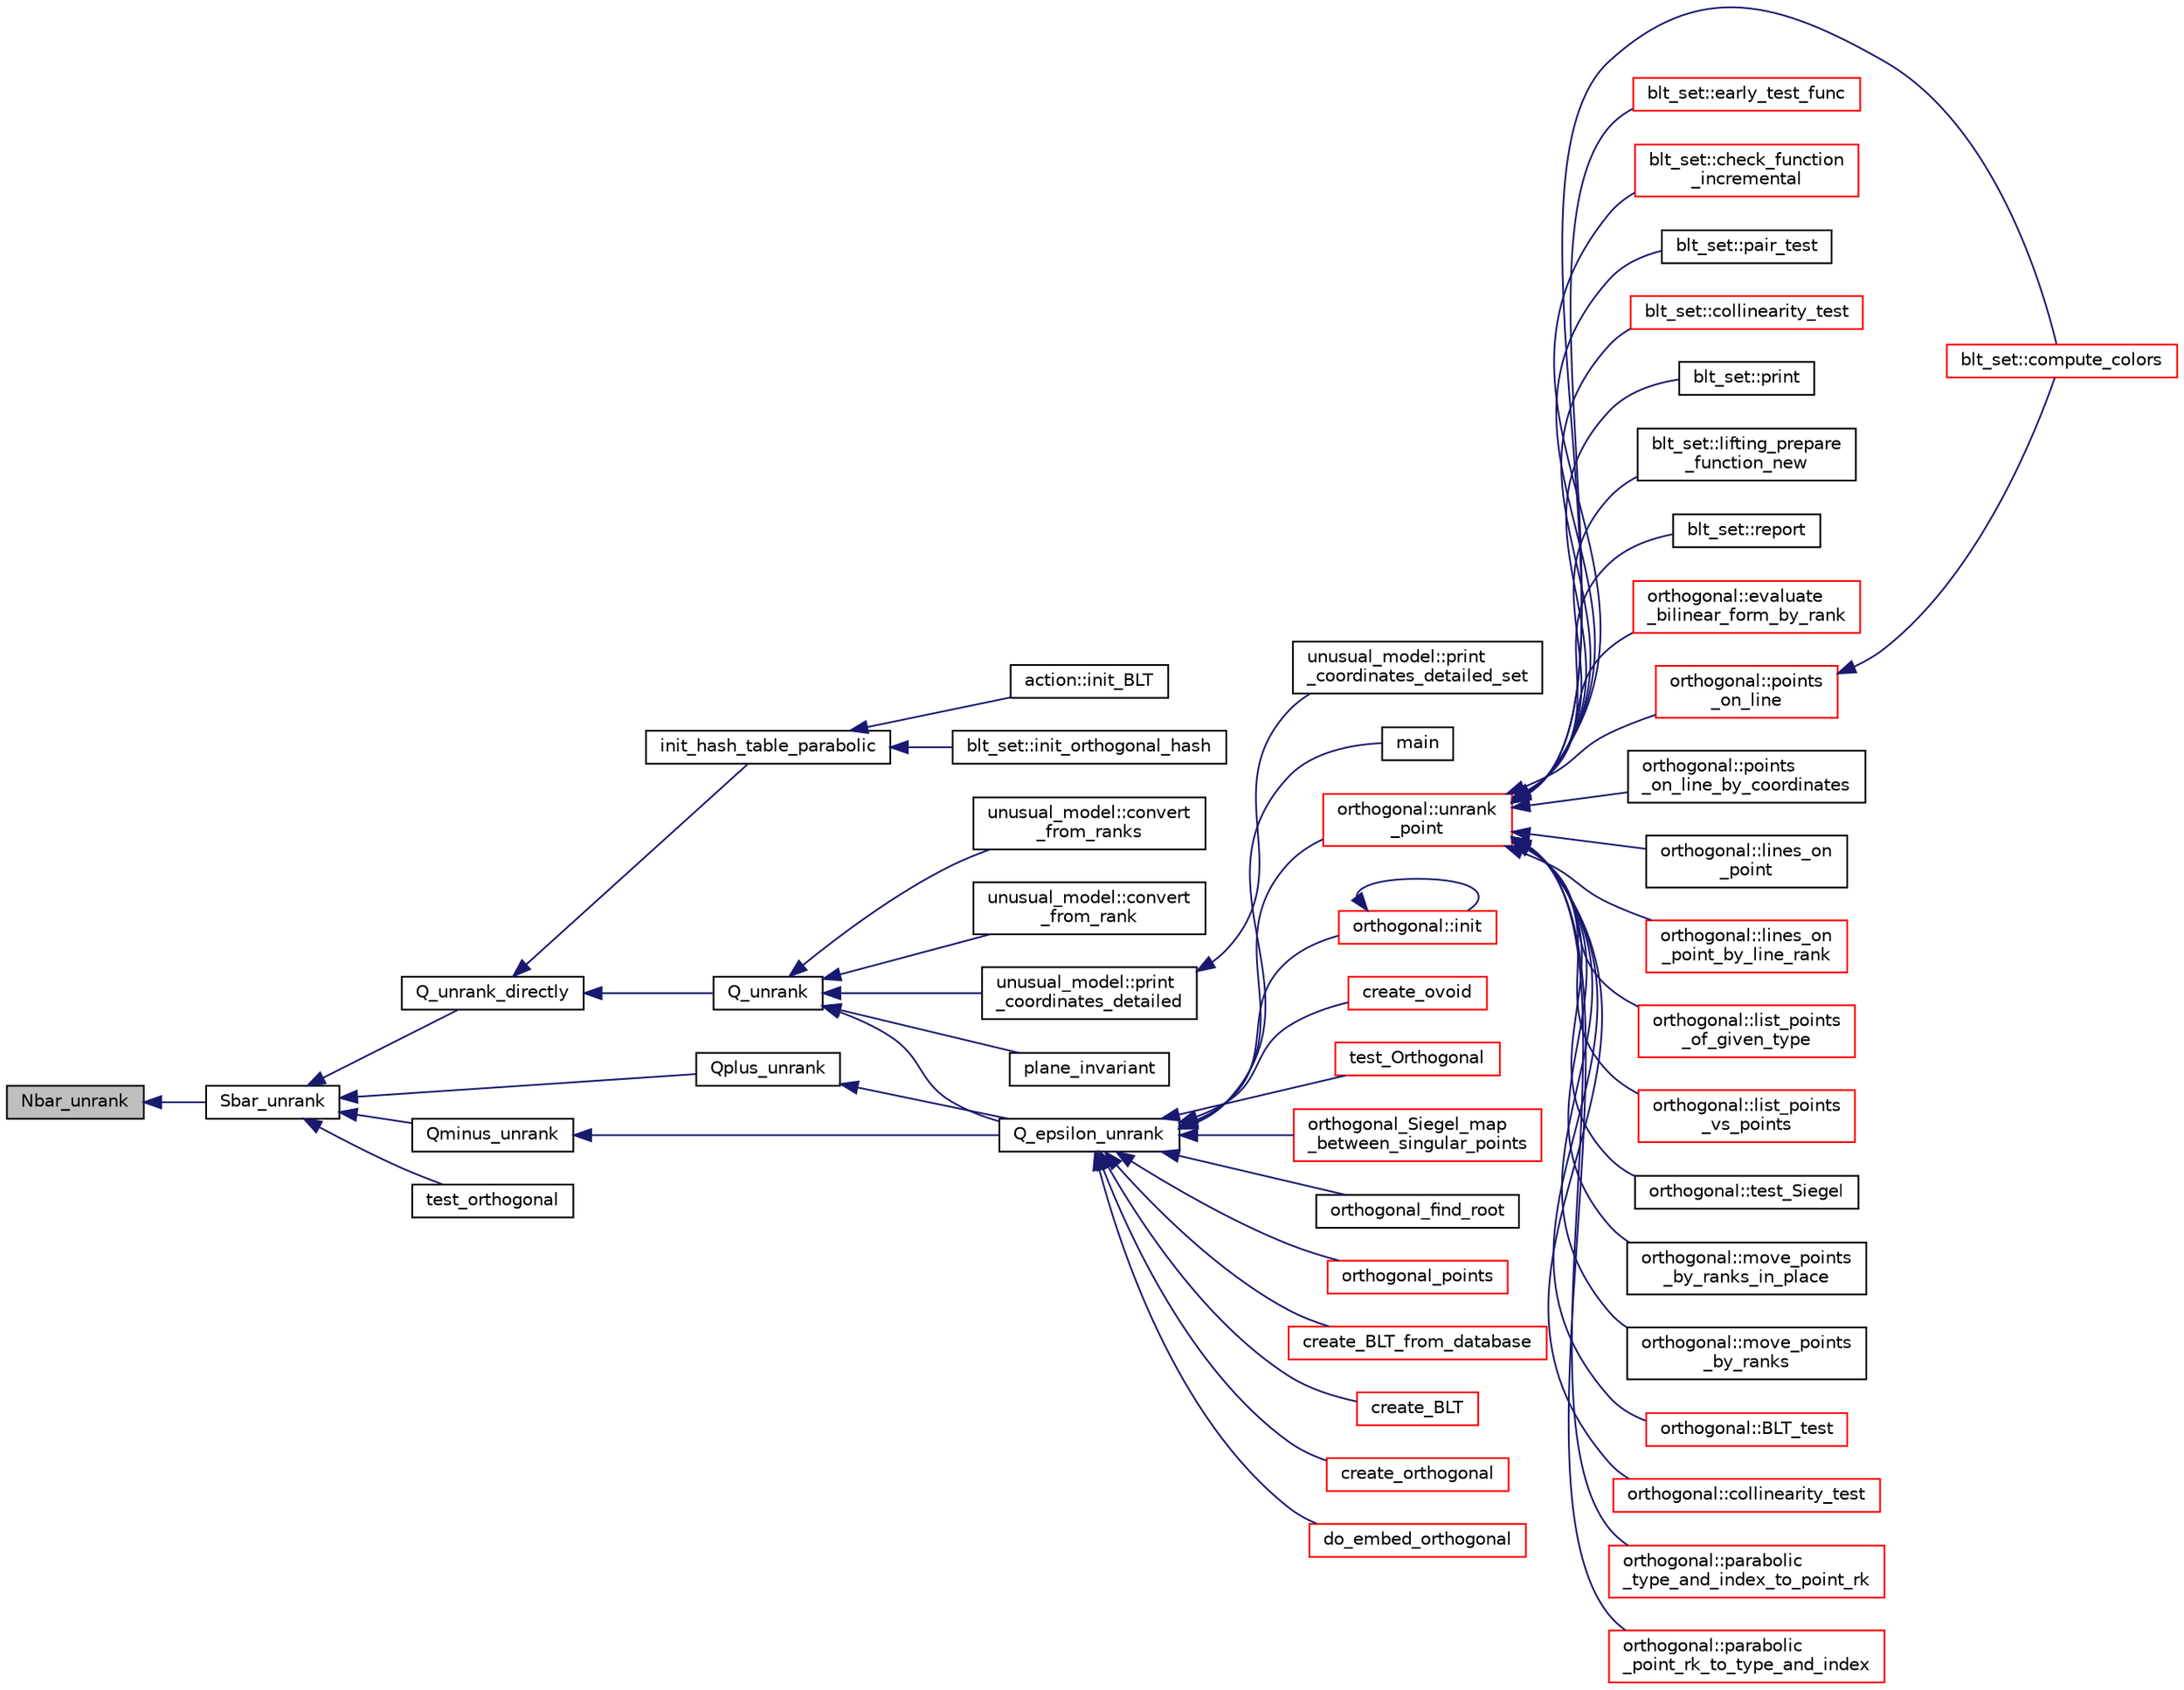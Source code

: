 digraph "Nbar_unrank"
{
  edge [fontname="Helvetica",fontsize="10",labelfontname="Helvetica",labelfontsize="10"];
  node [fontname="Helvetica",fontsize="10",shape=record];
  rankdir="LR";
  Node6209 [label="Nbar_unrank",height=0.2,width=0.4,color="black", fillcolor="grey75", style="filled", fontcolor="black"];
  Node6209 -> Node6210 [dir="back",color="midnightblue",fontsize="10",style="solid",fontname="Helvetica"];
  Node6210 [label="Sbar_unrank",height=0.2,width=0.4,color="black", fillcolor="white", style="filled",URL="$db/da0/lib_2foundations_2geometry_2orthogonal__points_8_c.html#a65d9b9ccfff12dd92f4f4e8360701c98"];
  Node6210 -> Node6211 [dir="back",color="midnightblue",fontsize="10",style="solid",fontname="Helvetica"];
  Node6211 [label="Q_unrank_directly",height=0.2,width=0.4,color="black", fillcolor="white", style="filled",URL="$db/da0/lib_2foundations_2geometry_2orthogonal__points_8_c.html#a105e7e72249e78fcf0785c69099d90ce"];
  Node6211 -> Node6212 [dir="back",color="midnightblue",fontsize="10",style="solid",fontname="Helvetica"];
  Node6212 [label="init_hash_table_parabolic",height=0.2,width=0.4,color="black", fillcolor="white", style="filled",URL="$db/da0/lib_2foundations_2geometry_2orthogonal__points_8_c.html#ac0501667678e59124c88842414489011"];
  Node6212 -> Node6213 [dir="back",color="midnightblue",fontsize="10",style="solid",fontname="Helvetica"];
  Node6213 [label="blt_set::init_orthogonal_hash",height=0.2,width=0.4,color="black", fillcolor="white", style="filled",URL="$d1/d3d/classblt__set.html#ad8a73370e16f2adf30172c3159ca8a74"];
  Node6212 -> Node6214 [dir="back",color="midnightblue",fontsize="10",style="solid",fontname="Helvetica"];
  Node6214 [label="action::init_BLT",height=0.2,width=0.4,color="black", fillcolor="white", style="filled",URL="$d2/d86/classaction.html#a0d33ca0ebe7467b984c3058520e02a0c"];
  Node6211 -> Node6215 [dir="back",color="midnightblue",fontsize="10",style="solid",fontname="Helvetica"];
  Node6215 [label="Q_unrank",height=0.2,width=0.4,color="black", fillcolor="white", style="filled",URL="$db/da0/lib_2foundations_2geometry_2orthogonal__points_8_c.html#a6d02923d5b54ef796934e753e6f5b65b"];
  Node6215 -> Node6216 [dir="back",color="midnightblue",fontsize="10",style="solid",fontname="Helvetica"];
  Node6216 [label="Q_epsilon_unrank",height=0.2,width=0.4,color="black", fillcolor="white", style="filled",URL="$db/da0/lib_2foundations_2geometry_2orthogonal__points_8_c.html#af162c4d30d4a6528299e37551c353e7b"];
  Node6216 -> Node6217 [dir="back",color="midnightblue",fontsize="10",style="solid",fontname="Helvetica"];
  Node6217 [label="main",height=0.2,width=0.4,color="black", fillcolor="white", style="filled",URL="$d1/d15/apps_2combinatorics_2orthogonal_8_c.html#a3c04138a5bfe5d72780bb7e82a18e627"];
  Node6216 -> Node6218 [dir="back",color="midnightblue",fontsize="10",style="solid",fontname="Helvetica"];
  Node6218 [label="orthogonal::unrank\l_point",height=0.2,width=0.4,color="red", fillcolor="white", style="filled",URL="$d7/daa/classorthogonal.html#ab655117100f7c66c19817b84ac5ac0a0"];
  Node6218 -> Node6219 [dir="back",color="midnightblue",fontsize="10",style="solid",fontname="Helvetica"];
  Node6219 [label="blt_set::compute_colors",height=0.2,width=0.4,color="red", fillcolor="white", style="filled",URL="$d1/d3d/classblt__set.html#a6629b3a1a50c0f2736034abaea6f7d63"];
  Node6218 -> Node6223 [dir="back",color="midnightblue",fontsize="10",style="solid",fontname="Helvetica"];
  Node6223 [label="blt_set::early_test_func",height=0.2,width=0.4,color="red", fillcolor="white", style="filled",URL="$d1/d3d/classblt__set.html#ae13ce00db0bbbf0a157ee02a3aaea3c7"];
  Node6218 -> Node6245 [dir="back",color="midnightblue",fontsize="10",style="solid",fontname="Helvetica"];
  Node6245 [label="blt_set::check_function\l_incremental",height=0.2,width=0.4,color="red", fillcolor="white", style="filled",URL="$d1/d3d/classblt__set.html#ae898e6318ef4382066d94f50196b9b81"];
  Node6218 -> Node6248 [dir="back",color="midnightblue",fontsize="10",style="solid",fontname="Helvetica"];
  Node6248 [label="blt_set::pair_test",height=0.2,width=0.4,color="black", fillcolor="white", style="filled",URL="$d1/d3d/classblt__set.html#a010e746fd6fc5a539cec27bced4ff477"];
  Node6218 -> Node6249 [dir="back",color="midnightblue",fontsize="10",style="solid",fontname="Helvetica"];
  Node6249 [label="blt_set::collinearity_test",height=0.2,width=0.4,color="red", fillcolor="white", style="filled",URL="$d1/d3d/classblt__set.html#a6031271267004d6f16cb6b59f9c31ec2"];
  Node6218 -> Node6251 [dir="back",color="midnightblue",fontsize="10",style="solid",fontname="Helvetica"];
  Node6251 [label="blt_set::print",height=0.2,width=0.4,color="black", fillcolor="white", style="filled",URL="$d1/d3d/classblt__set.html#a9d3e3ea3bb297022cc23c02d4233bb8b"];
  Node6218 -> Node6252 [dir="back",color="midnightblue",fontsize="10",style="solid",fontname="Helvetica"];
  Node6252 [label="blt_set::lifting_prepare\l_function_new",height=0.2,width=0.4,color="black", fillcolor="white", style="filled",URL="$d1/d3d/classblt__set.html#a1314b7c0a3b78ba54c0f61a397d8afce"];
  Node6218 -> Node6253 [dir="back",color="midnightblue",fontsize="10",style="solid",fontname="Helvetica"];
  Node6253 [label="blt_set::report",height=0.2,width=0.4,color="black", fillcolor="white", style="filled",URL="$d1/d3d/classblt__set.html#a6b19f88bd2b92ebfba7e7c362eb9065c"];
  Node6218 -> Node6254 [dir="back",color="midnightblue",fontsize="10",style="solid",fontname="Helvetica"];
  Node6254 [label="orthogonal::evaluate\l_bilinear_form_by_rank",height=0.2,width=0.4,color="red", fillcolor="white", style="filled",URL="$d7/daa/classorthogonal.html#ab4f6117f55f6fbd0fb2bd8b4c8d981bf"];
  Node6218 -> Node6282 [dir="back",color="midnightblue",fontsize="10",style="solid",fontname="Helvetica"];
  Node6282 [label="orthogonal::points\l_on_line",height=0.2,width=0.4,color="red", fillcolor="white", style="filled",URL="$d7/daa/classorthogonal.html#afe1cc564902cc557d4d4d2ff85ee6839"];
  Node6282 -> Node6219 [dir="back",color="midnightblue",fontsize="10",style="solid",fontname="Helvetica"];
  Node6218 -> Node6328 [dir="back",color="midnightblue",fontsize="10",style="solid",fontname="Helvetica"];
  Node6328 [label="orthogonal::points\l_on_line_by_coordinates",height=0.2,width=0.4,color="black", fillcolor="white", style="filled",URL="$d7/daa/classorthogonal.html#a50fb1aa349d159551e82075f1f5f788d"];
  Node6218 -> Node6329 [dir="back",color="midnightblue",fontsize="10",style="solid",fontname="Helvetica"];
  Node6329 [label="orthogonal::lines_on\l_point",height=0.2,width=0.4,color="black", fillcolor="white", style="filled",URL="$d7/daa/classorthogonal.html#aa3249c7fddbc156af817fb274e41c914"];
  Node6218 -> Node6330 [dir="back",color="midnightblue",fontsize="10",style="solid",fontname="Helvetica"];
  Node6330 [label="orthogonal::lines_on\l_point_by_line_rank",height=0.2,width=0.4,color="red", fillcolor="white", style="filled",URL="$d7/daa/classorthogonal.html#adc21874b6da3cd3585c704994fb538aa"];
  Node6218 -> Node6350 [dir="back",color="midnightblue",fontsize="10",style="solid",fontname="Helvetica"];
  Node6350 [label="orthogonal::list_points\l_of_given_type",height=0.2,width=0.4,color="red", fillcolor="white", style="filled",URL="$d7/daa/classorthogonal.html#a80ded28f55a2191d5a5ec5fe9ee1a4c7"];
  Node6218 -> Node6356 [dir="back",color="midnightblue",fontsize="10",style="solid",fontname="Helvetica"];
  Node6356 [label="orthogonal::list_points\l_vs_points",height=0.2,width=0.4,color="red", fillcolor="white", style="filled",URL="$d7/daa/classorthogonal.html#a80258158dfa1470b42e9036b07c7dfbb"];
  Node6218 -> Node6358 [dir="back",color="midnightblue",fontsize="10",style="solid",fontname="Helvetica"];
  Node6358 [label="orthogonal::test_Siegel",height=0.2,width=0.4,color="black", fillcolor="white", style="filled",URL="$d7/daa/classorthogonal.html#ad6d248c572d92abe41416065addd4a69"];
  Node6218 -> Node6359 [dir="back",color="midnightblue",fontsize="10",style="solid",fontname="Helvetica"];
  Node6359 [label="orthogonal::move_points\l_by_ranks_in_place",height=0.2,width=0.4,color="black", fillcolor="white", style="filled",URL="$d7/daa/classorthogonal.html#a82fac7f7528e41392b5fe89860d4204d"];
  Node6218 -> Node6360 [dir="back",color="midnightblue",fontsize="10",style="solid",fontname="Helvetica"];
  Node6360 [label="orthogonal::move_points\l_by_ranks",height=0.2,width=0.4,color="black", fillcolor="white", style="filled",URL="$d7/daa/classorthogonal.html#a6b1b57c7b6114d7d51c9375fe5014b22"];
  Node6218 -> Node6361 [dir="back",color="midnightblue",fontsize="10",style="solid",fontname="Helvetica"];
  Node6361 [label="orthogonal::BLT_test",height=0.2,width=0.4,color="red", fillcolor="white", style="filled",URL="$d7/daa/classorthogonal.html#a019329f3f04ea9accbca7f7816183f6a"];
  Node6218 -> Node6363 [dir="back",color="midnightblue",fontsize="10",style="solid",fontname="Helvetica"];
  Node6363 [label="orthogonal::collinearity_test",height=0.2,width=0.4,color="red", fillcolor="white", style="filled",URL="$d7/daa/classorthogonal.html#a36b9dba38fbbecaedbf32ee298aafa32"];
  Node6218 -> Node6364 [dir="back",color="midnightblue",fontsize="10",style="solid",fontname="Helvetica"];
  Node6364 [label="orthogonal::parabolic\l_type_and_index_to_point_rk",height=0.2,width=0.4,color="red", fillcolor="white", style="filled",URL="$d7/daa/classorthogonal.html#a67c316cf01b382762e6ac372f522d106"];
  Node6218 -> Node6591 [dir="back",color="midnightblue",fontsize="10",style="solid",fontname="Helvetica"];
  Node6591 [label="orthogonal::parabolic\l_point_rk_to_type_and_index",height=0.2,width=0.4,color="red", fillcolor="white", style="filled",URL="$d7/daa/classorthogonal.html#aadca2791fa70e971edf85858b725502d"];
  Node6216 -> Node6352 [dir="back",color="midnightblue",fontsize="10",style="solid",fontname="Helvetica"];
  Node6352 [label="orthogonal::init",height=0.2,width=0.4,color="red", fillcolor="white", style="filled",URL="$d7/daa/classorthogonal.html#a8bd53ba30f34ac50889503f0f3ef6deb"];
  Node6352 -> Node6352 [dir="back",color="midnightblue",fontsize="10",style="solid",fontname="Helvetica"];
  Node6216 -> Node6656 [dir="back",color="midnightblue",fontsize="10",style="solid",fontname="Helvetica"];
  Node6656 [label="create_ovoid",height=0.2,width=0.4,color="red", fillcolor="white", style="filled",URL="$d9/dbf/projective__space_2ovoid_8_c.html#a812088e2c64cb8a0834e9eacae4b92a6"];
  Node6216 -> Node6658 [dir="back",color="midnightblue",fontsize="10",style="solid",fontname="Helvetica"];
  Node6658 [label="test_Orthogonal",height=0.2,width=0.4,color="red", fillcolor="white", style="filled",URL="$db/da0/lib_2foundations_2geometry_2orthogonal__points_8_c.html#a071f90f8a33649e2d4a8f5c9a401a4f4"];
  Node6216 -> Node6659 [dir="back",color="midnightblue",fontsize="10",style="solid",fontname="Helvetica"];
  Node6659 [label="orthogonal_Siegel_map\l_between_singular_points",height=0.2,width=0.4,color="red", fillcolor="white", style="filled",URL="$db/da0/lib_2foundations_2geometry_2orthogonal__points_8_c.html#a2c6c42534b7915aacd84bb9725488fa9"];
  Node6216 -> Node6661 [dir="back",color="midnightblue",fontsize="10",style="solid",fontname="Helvetica"];
  Node6661 [label="orthogonal_find_root",height=0.2,width=0.4,color="black", fillcolor="white", style="filled",URL="$db/da0/lib_2foundations_2geometry_2orthogonal__points_8_c.html#a6c7b16f839dc3e1ee95f61a37139c8a0"];
  Node6216 -> Node6662 [dir="back",color="midnightblue",fontsize="10",style="solid",fontname="Helvetica"];
  Node6662 [label="orthogonal_points",height=0.2,width=0.4,color="red", fillcolor="white", style="filled",URL="$d7/d83/points_8_c.html#a2a86a595e599aecd619f0046595252e4"];
  Node6216 -> Node6664 [dir="back",color="midnightblue",fontsize="10",style="solid",fontname="Helvetica"];
  Node6664 [label="create_BLT_from_database",height=0.2,width=0.4,color="red", fillcolor="white", style="filled",URL="$d4/d67/geometry_8h.html#a15bdf4e24e26757ef7b2e16f06afd1e6"];
  Node6216 -> Node6666 [dir="back",color="midnightblue",fontsize="10",style="solid",fontname="Helvetica"];
  Node6666 [label="create_BLT",height=0.2,width=0.4,color="red", fillcolor="white", style="filled",URL="$d4/d67/geometry_8h.html#a5a6f4081a90668e2e95f8e4886d241d9"];
  Node6216 -> Node6667 [dir="back",color="midnightblue",fontsize="10",style="solid",fontname="Helvetica"];
  Node6667 [label="create_orthogonal",height=0.2,width=0.4,color="red", fillcolor="white", style="filled",URL="$d4/d67/geometry_8h.html#af56e0787251ddb889edb236e423aff02"];
  Node6216 -> Node6668 [dir="back",color="midnightblue",fontsize="10",style="solid",fontname="Helvetica"];
  Node6668 [label="do_embed_orthogonal",height=0.2,width=0.4,color="red", fillcolor="white", style="filled",URL="$d4/d67/geometry_8h.html#a7b472fe7f4332da48b2e47e2370cf338"];
  Node6215 -> Node6670 [dir="back",color="midnightblue",fontsize="10",style="solid",fontname="Helvetica"];
  Node6670 [label="plane_invariant",height=0.2,width=0.4,color="black", fillcolor="white", style="filled",URL="$d4/d67/geometry_8h.html#a8cf23c42f17766e6ae13094522b91f19"];
  Node6215 -> Node6671 [dir="back",color="midnightblue",fontsize="10",style="solid",fontname="Helvetica"];
  Node6671 [label="unusual_model::convert\l_from_ranks",height=0.2,width=0.4,color="black", fillcolor="white", style="filled",URL="$dc/d50/classunusual__model.html#affe6f50031dfc606a0dca7ff5e26cc14"];
  Node6215 -> Node6672 [dir="back",color="midnightblue",fontsize="10",style="solid",fontname="Helvetica"];
  Node6672 [label="unusual_model::convert\l_from_rank",height=0.2,width=0.4,color="black", fillcolor="white", style="filled",URL="$dc/d50/classunusual__model.html#a54cf56041ed1ebe0517a2a4005932249"];
  Node6215 -> Node6673 [dir="back",color="midnightblue",fontsize="10",style="solid",fontname="Helvetica"];
  Node6673 [label="unusual_model::print\l_coordinates_detailed",height=0.2,width=0.4,color="black", fillcolor="white", style="filled",URL="$dc/d50/classunusual__model.html#a0c4ba0e0f35a1220693020cf318e9f75"];
  Node6673 -> Node6674 [dir="back",color="midnightblue",fontsize="10",style="solid",fontname="Helvetica"];
  Node6674 [label="unusual_model::print\l_coordinates_detailed_set",height=0.2,width=0.4,color="black", fillcolor="white", style="filled",URL="$dc/d50/classunusual__model.html#a42a0d371727666bc006fc29d804c8d56"];
  Node6210 -> Node6675 [dir="back",color="midnightblue",fontsize="10",style="solid",fontname="Helvetica"];
  Node6675 [label="Qplus_unrank",height=0.2,width=0.4,color="black", fillcolor="white", style="filled",URL="$db/da0/lib_2foundations_2geometry_2orthogonal__points_8_c.html#ad50512edd586919700e033744b4a03c8"];
  Node6675 -> Node6216 [dir="back",color="midnightblue",fontsize="10",style="solid",fontname="Helvetica"];
  Node6210 -> Node6676 [dir="back",color="midnightblue",fontsize="10",style="solid",fontname="Helvetica"];
  Node6676 [label="Qminus_unrank",height=0.2,width=0.4,color="black", fillcolor="white", style="filled",URL="$db/da0/lib_2foundations_2geometry_2orthogonal__points_8_c.html#ac2dd18f435ab479095b836a483c12c7d"];
  Node6676 -> Node6216 [dir="back",color="midnightblue",fontsize="10",style="solid",fontname="Helvetica"];
  Node6210 -> Node6677 [dir="back",color="midnightblue",fontsize="10",style="solid",fontname="Helvetica"];
  Node6677 [label="test_orthogonal",height=0.2,width=0.4,color="black", fillcolor="white", style="filled",URL="$db/da0/lib_2foundations_2geometry_2orthogonal__points_8_c.html#ac991de424f12f1e96291c9df540caf16"];
}
